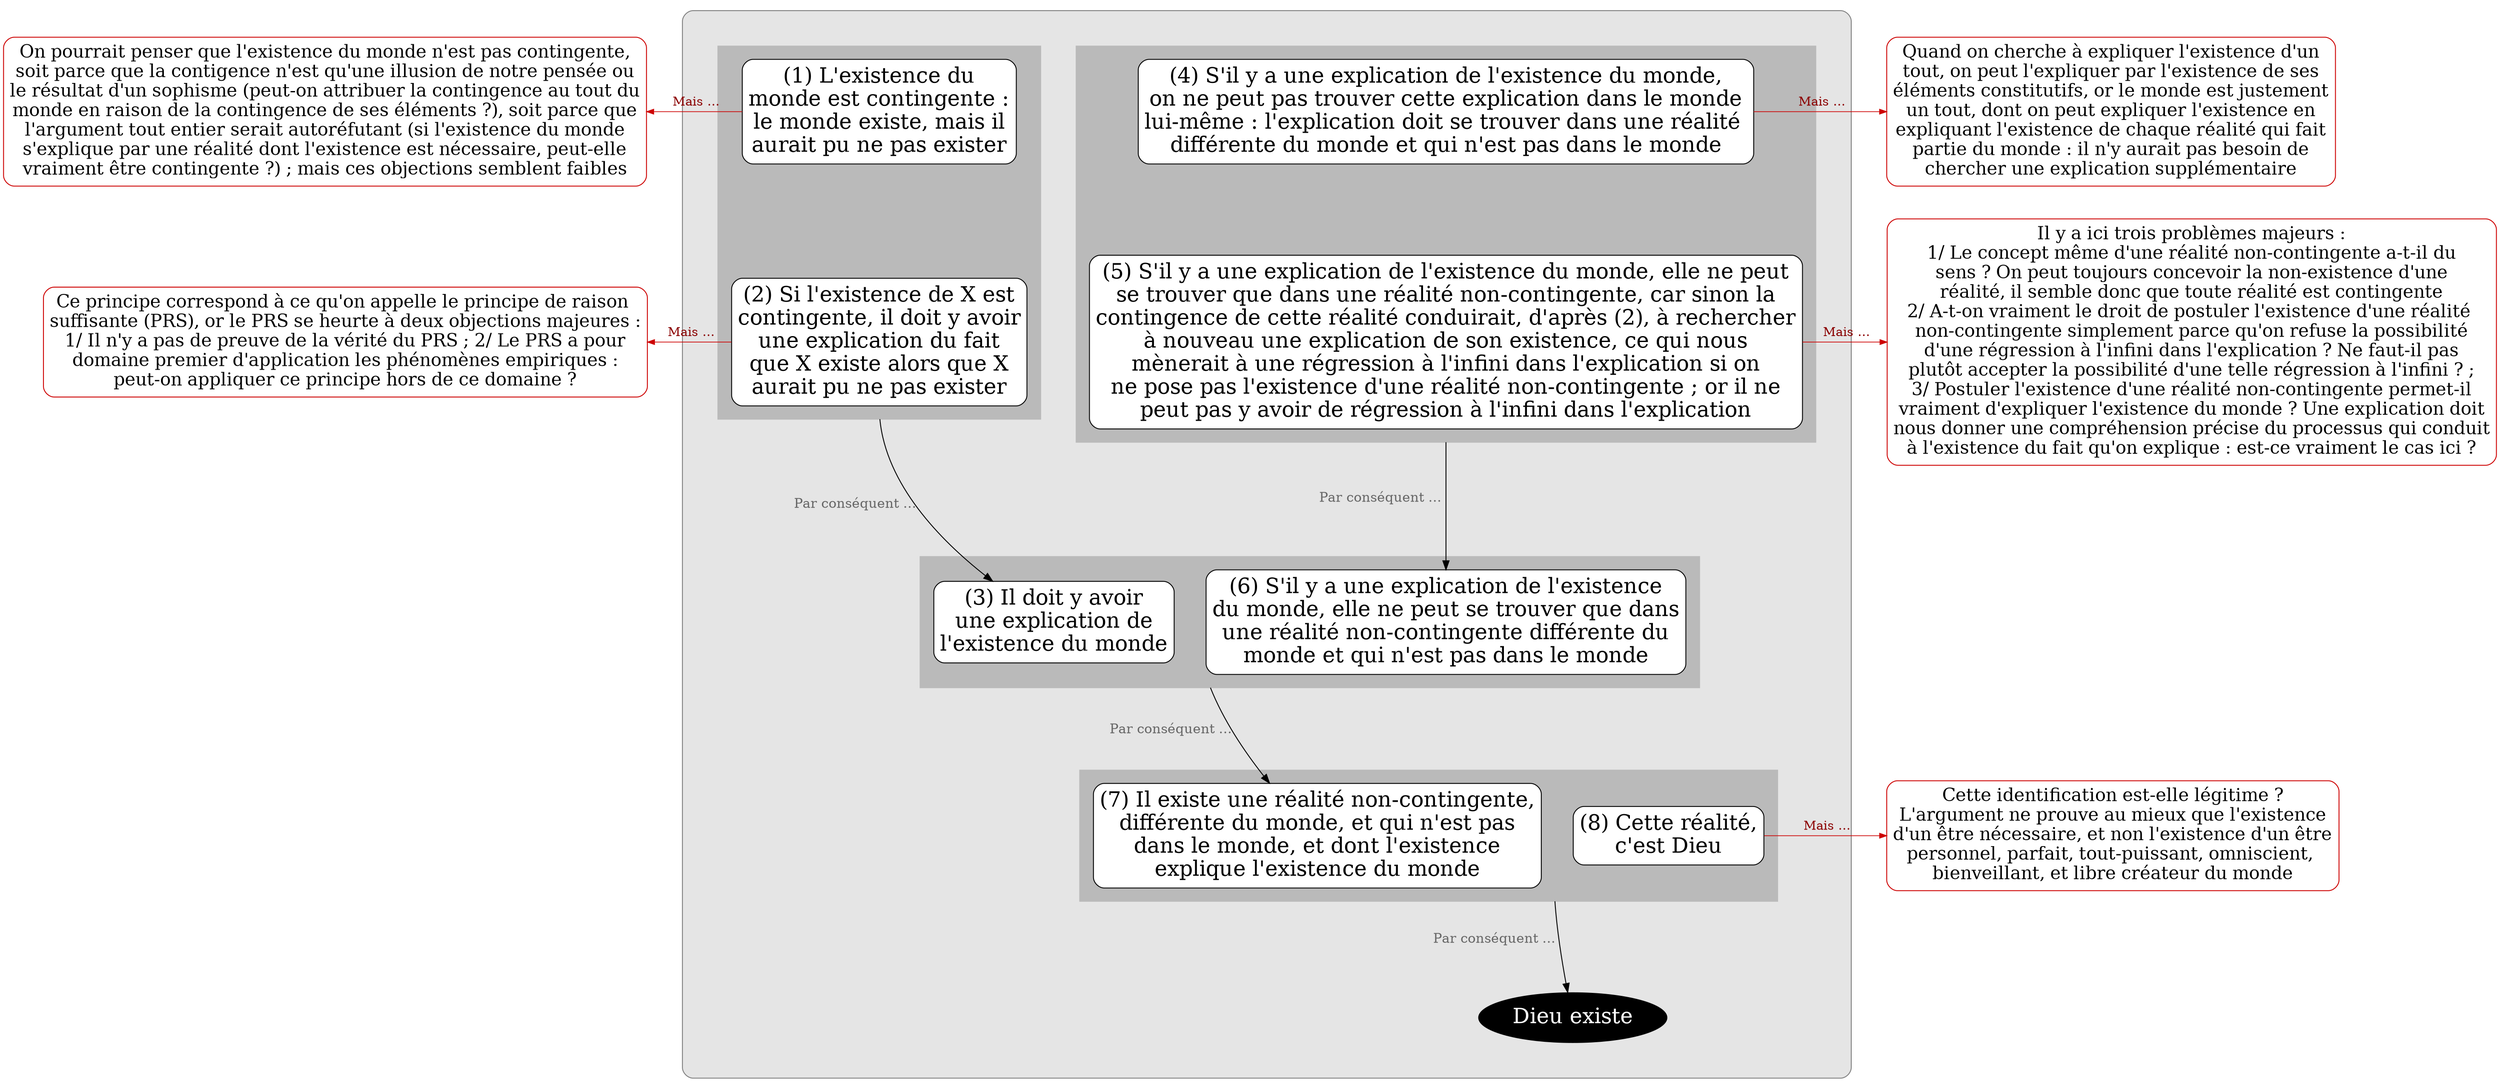 digraph G {
splines=true
newrank=true
compound=true

node[color=red3, style="rounded, filled", shape="box", fillcolor=white, penwidth=1, fontcolor=black, fontsize=20, margin=0.1]
o1[label="On pourrait penser que l'existence du monde n'est pas contingente,
soit parce que la contigence n'est qu'une illusion de notre pensée ou
le résultat d'un sophisme (peut-on attribuer la contingence au tout du
monde en raison de la contingence de ses éléments ?), soit parce que
l'argument tout entier serait autoréfutant (si l'existence du monde
s'explique par une réalité dont l'existence est nécessaire, peut-elle
vraiment être contingente ?) ; mais ces objections semblent faibles"]

o2[label="Ce principe correspond à ce qu'on appelle le principe de raison 
suffisante (PRS), or le PRS se heurte à deux objections majeures :
1/ Il n'y a pas de preuve de la vérité du PRS ; 2/ Le PRS a pour
domaine premier d'application les phénomènes empiriques :
peut-on appliquer ce principe hors de ce domaine ?"]


node[shape=box, fillcolor=white, style="filled,rounded", color=black, fontsize=24, penwidth=1,fontcolor=black, margin=0.1]
edge[color=red3, penwidth=0.8, arrowsize=0.8, label=" Mais …", fontcolor=red4,fontsize=14]

{rank=same;o1->p1[dir=back]}
{rank=same;o2->p2[dir=back]}


subgraph cluster_0 {
bgcolor=grey90
style=rounded
color=grey50
margin=40



node[shape=box, fillcolor=white, style="filled,rounded", color=black]
edge[label="",xlabel="Par conséquent … ",fontcolor=grey40;fontsize=15,minlen=3,color=black,penwidth=1, arrowsize=1]




//p2:s->p3:n[ltail=cluster_1]
//p2:w->p3:n[ltail=cluster_1]
//p3[label="(3) Lemme 1"]



subgraph cluster_2arg {
style="box"
margin=15
bgcolor=grey73
color=grey73

p4[label="(4) S'il y a une explication de l'existence du monde,
on ne peut pas trouver cette explication dans le monde
lui-même : l'explication doit se trouver dans une réalité 
différente du monde et qui n'est pas dans le monde"]
p5[label="(5) S'il y a une explication de l'existence du monde, elle ne peut
se trouver que dans une réalité non-contingente, car sinon la
contingence de cette réalité conduirait, d'après (2), à rechercher
à nouveau une explication de son existence, ce qui nous
mènerait à une régression à l'infini dans l'explication si on
ne pose pas l'existence d'une réalité non-contingente ; or il ne
peut pas y avoir de régression à l'infini dans l'explication"]
}
p4->p5[style=invis,xlabel="",minlen=1]
p5:s->p6[ltail=cluster_2arg]
{rank=same;p1->p4[style=invis]}

subgraph cluster_1 {
style="box"
margin=15
bgcolor=grey73
color=grey73

p1[label="(1) L'existence du
monde est contingente :
le monde existe, mais il
aurait pu ne pas exister"]

p2[label="(2) Si l'existence de X est
contingente, il doit y avoir
une explication du fait
que X existe alors que X
aurait pu ne pas exister"]
}

p1->p2[style=invis,xlabel="",minlen=1]
p2:s->p3[ltail=cluster_1]


subgraph cluster_2 {
style="box"
margin=15
bgcolor=grey73
color=grey73
p3[label="(3) Il doit y avoir
une explication de
l'existence du monde"]
p6[label="(6) S'il y a une explication de l'existence
du monde, elle ne peut se trouver que dans
une réalité non-contingente différente du
monde et qui n'est pas dans le monde"]
}
{rank=same;p3->p6[style=invis,xlabel="",minlen=1]}

p6:w->p7[ltail=cluster_2]


subgraph cluster_3 {
style="box"
margin=15
bgcolor=grey73
color=grey73
p7[label="(7) Il existe une réalité non-contingente,
différente du monde, et qui n'est pas
dans le monde, et dont l'existence
explique l'existence du monde"]
p8[label="(8) Cette réalité,
c'est Dieu"]

}
{rank=same;p7->p8[style=invis,xlabel="",minlen=1]}

p8:w->C[ltail=cluster_3]

C[label="Dieu existe",fillcolor=black, fontcolor=white, color=black, shape=ellipse]


}

node[color=red3, style="rounded, filled", shape="box", fillcolor=white, penwidth=1, fontcolor=black, fontsize=20, margin=0.1]



o4[label="Quand on cherche à expliquer l'existence d'un
tout, on peut l'expliquer par l'existence de ses
éléments constitutifs, or le monde est justement
un tout, dont on peut expliquer l'existence en
expliquant l'existence de chaque réalité qui fait
partie du monde : il n'y aurait pas besoin de
chercher une explication supplémentaire"]
{rank=same;p4->o4}

o7[label="Il y a ici trois problèmes majeurs :
1/ Le concept même d'une réalité non-contingente a-t-il du
sens ? On peut toujours concevoir la non-existence d'une
réalité, il semble donc que toute réalité est contingente
2/ A-t-on vraiment le droit de postuler l'existence d'une réalité 
non-contingente simplement parce qu'on refuse la possibilité
d'une régression à l'infini dans l'explication ? Ne faut-il pas
plutôt accepter la possibilité d'une telle régression à l'infini ? ;
3/ Postuler l'existence d'une réalité non-contingente permet-il
vraiment d'expliquer l'existence du monde ? Une explication doit
nous donner une compréhension précise du processus qui conduit
à l'existence du fait qu'on explique : est-ce vraiment le cas ici ?"]
{rank=same;p5->o7}


o8[label="Cette identification est-elle légitime ?
L'argument ne prouve au mieux que l'existence
d'un être nécessaire, et non l'existence d'un être
personnel, parfait, tout-puissant, omniscient, 
bienveillant, et libre créateur du monde"]
{rank=same;p8->o8}


}
